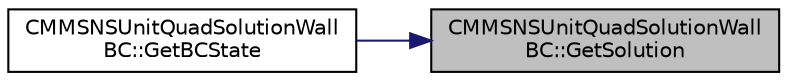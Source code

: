 digraph "CMMSNSUnitQuadSolutionWallBC::GetSolution"
{
 // LATEX_PDF_SIZE
  edge [fontname="Helvetica",fontsize="10",labelfontname="Helvetica",labelfontsize="10"];
  node [fontname="Helvetica",fontsize="10",shape=record];
  rankdir="RL";
  Node1 [label="CMMSNSUnitQuadSolutionWall\lBC::GetSolution",height=0.2,width=0.4,color="black", fillcolor="grey75", style="filled", fontcolor="black",tooltip="Get the exact solution at the current position and time."];
  Node1 -> Node2 [dir="back",color="midnightblue",fontsize="10",style="solid",fontname="Helvetica"];
  Node2 [label="CMMSNSUnitQuadSolutionWall\lBC::GetBCState",height=0.2,width=0.4,color="black", fillcolor="white", style="filled",URL="$classCMMSNSUnitQuadSolutionWallBC.html#a700db454096ed703a4d070d8bdf659a9",tooltip="Get the boundary conditions state for an exact solution."];
}
